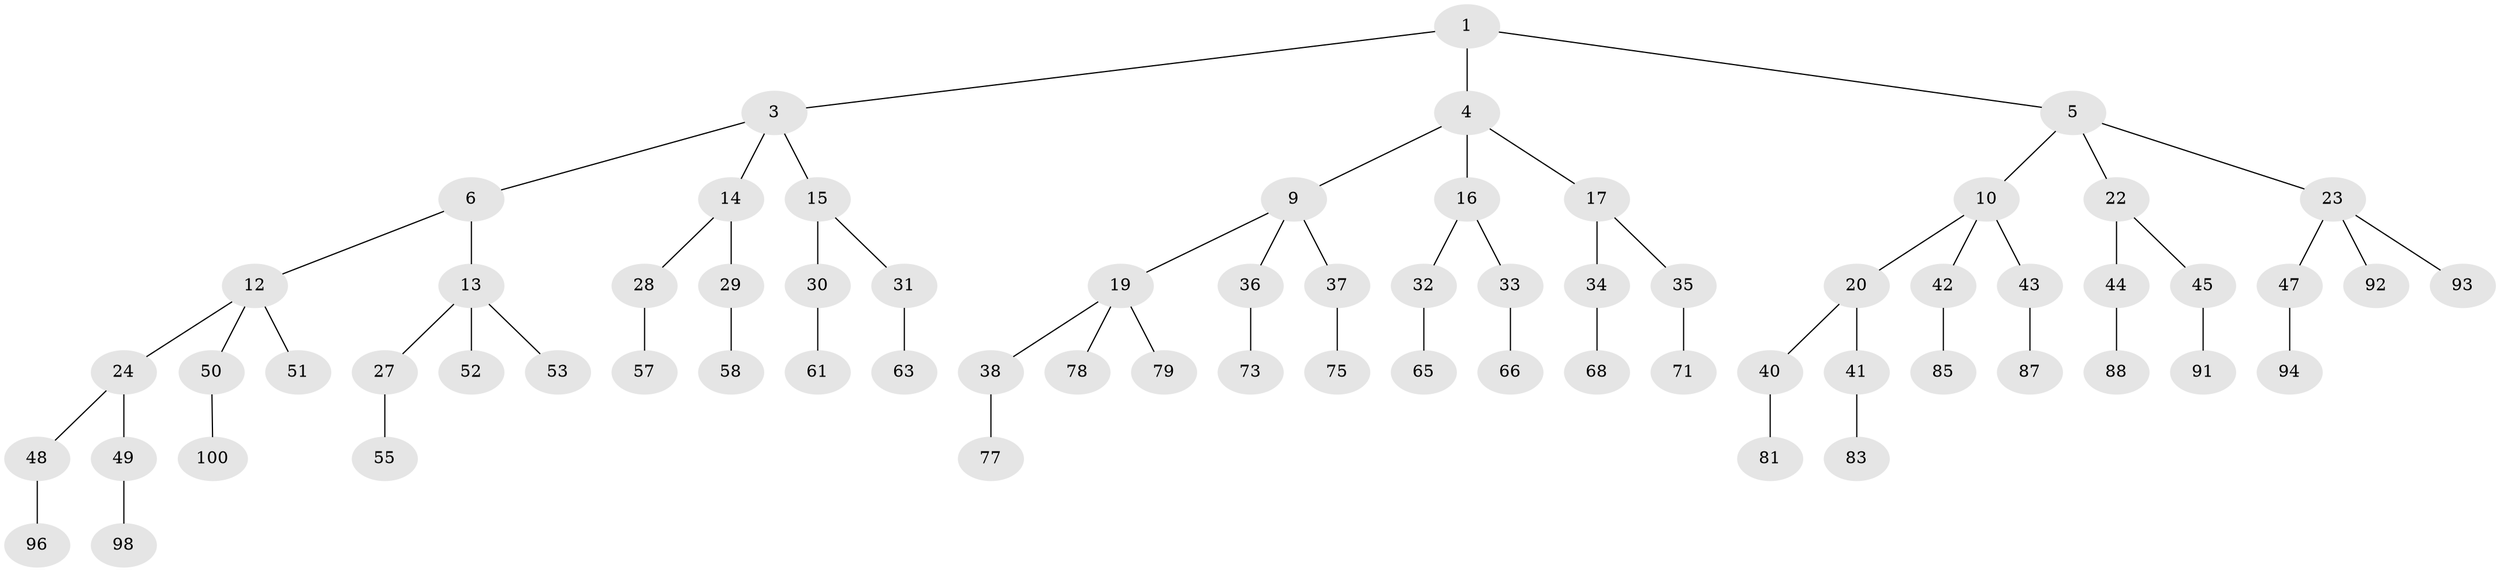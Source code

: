 // original degree distribution, {2: 0.02, 3: 0.48, 1: 0.5}
// Generated by graph-tools (version 1.1) at 2025/38/02/21/25 10:38:56]
// undirected, 69 vertices, 68 edges
graph export_dot {
graph [start="1"]
  node [color=gray90,style=filled];
  1 [super="+2"];
  3 [latent=1,super="+7"];
  4 [latent=0.5,super="+8"];
  5 [latent=0.5,super="+11"];
  6 [latent=0.5];
  9 [latent=0.333333,super="+18"];
  10 [latent=0.333333,super="+21"];
  12 [latent=0.333333,super="+25"];
  13 [latent=0.333333,super="+26"];
  14 [latent=0.333333];
  15 [latent=0.333333];
  16 [latent=0.25];
  17 [latent=0.25];
  19 [latent=0.25,super="+39"];
  20 [latent=0.25];
  22 [latent=0.25];
  23 [latent=0.25,super="+46"];
  24 [latent=0.25];
  27 [latent=0.25,super="+54"];
  28 [latent=0.25,super="+56"];
  29 [latent=0.25,super="+59"];
  30 [latent=0.25,super="+60"];
  31 [latent=0.25,super="+62"];
  32 [latent=0.2,super="+64"];
  33 [latent=0.2,super="+67"];
  34 [latent=0.2,super="+69"];
  35 [latent=0.2,super="+70"];
  36 [latent=0.2,super="+72"];
  37 [latent=0.2,super="+74"];
  38 [latent=0.2,super="+76"];
  40 [latent=0.2,super="+80"];
  41 [latent=0.2,super="+82"];
  42 [latent=0.2,super="+84"];
  43 [latent=0.2,super="+86"];
  44 [latent=0.2,super="+89"];
  45 [latent=0.2,super="+90"];
  47 [latent=0.2,super="+95"];
  48 [latent=0.2,super="+97"];
  49 [latent=0.2,super="+99"];
  50 [latent=0.2];
  51 [latent=0.2];
  52 [latent=0.2];
  53 [latent=0.2];
  55 [latent=0.2];
  57 [latent=0.2];
  58 [latent=0.2];
  61 [latent=0.2];
  63 [latent=0.2];
  65 [latent=0.166667];
  66 [latent=0.166667];
  68 [latent=0.166667];
  71 [latent=0.166667];
  73 [latent=0.166667];
  75 [latent=0.166667];
  77 [latent=0.166667];
  78 [latent=0.166667];
  79 [latent=0.166667];
  81 [latent=0.166667];
  83 [latent=0.166667];
  85 [latent=0.166667];
  87 [latent=0.166667];
  88 [latent=0.166667];
  91 [latent=0.166667];
  92 [latent=0.166667];
  93 [latent=0.166667];
  94 [latent=0.166667];
  96 [latent=0.166667];
  98 [latent=0.166667];
  100 [latent=0.166667];
  1 -- 3;
  1 -- 4;
  1 -- 5;
  3 -- 6;
  3 -- 14;
  3 -- 15;
  4 -- 9;
  4 -- 16;
  4 -- 17;
  5 -- 10;
  5 -- 22;
  5 -- 23;
  6 -- 12;
  6 -- 13;
  9 -- 19;
  9 -- 36;
  9 -- 37;
  10 -- 20;
  10 -- 43;
  10 -- 42;
  12 -- 24;
  12 -- 50;
  12 -- 51;
  13 -- 27;
  13 -- 53;
  13 -- 52;
  14 -- 28;
  14 -- 29;
  15 -- 30;
  15 -- 31;
  16 -- 32;
  16 -- 33;
  17 -- 34;
  17 -- 35;
  19 -- 38;
  19 -- 78;
  19 -- 79;
  20 -- 40;
  20 -- 41;
  22 -- 44;
  22 -- 45;
  23 -- 47;
  23 -- 92;
  23 -- 93;
  24 -- 48;
  24 -- 49;
  27 -- 55;
  28 -- 57;
  29 -- 58;
  30 -- 61;
  31 -- 63;
  32 -- 65;
  33 -- 66;
  34 -- 68;
  35 -- 71;
  36 -- 73;
  37 -- 75;
  38 -- 77;
  40 -- 81;
  41 -- 83;
  42 -- 85;
  43 -- 87;
  44 -- 88;
  45 -- 91;
  47 -- 94;
  48 -- 96;
  49 -- 98;
  50 -- 100;
}
